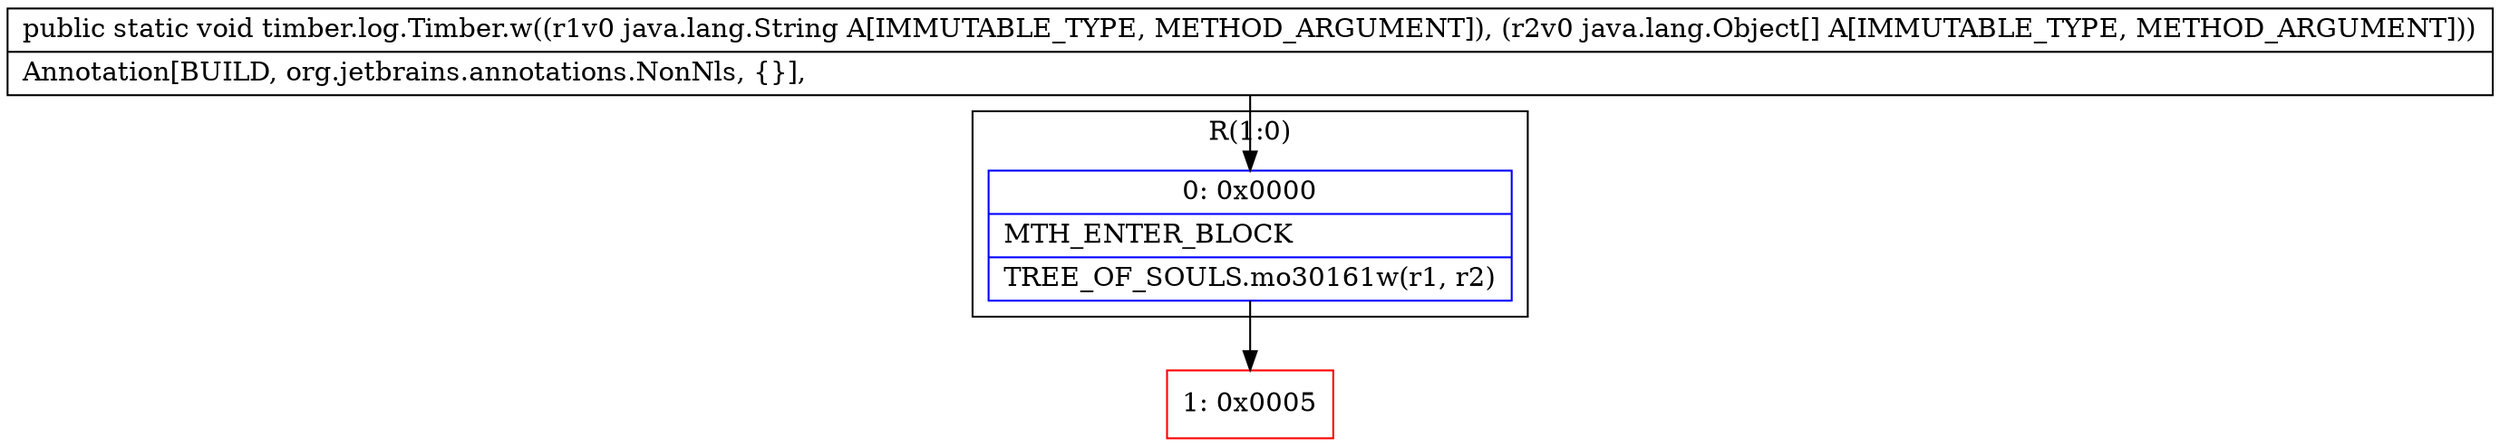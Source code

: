 digraph "CFG fortimber.log.Timber.w(Ljava\/lang\/String;[Ljava\/lang\/Object;)V" {
subgraph cluster_Region_681799212 {
label = "R(1:0)";
node [shape=record,color=blue];
Node_0 [shape=record,label="{0\:\ 0x0000|MTH_ENTER_BLOCK\l|TREE_OF_SOULS.mo30161w(r1, r2)\l}"];
}
Node_1 [shape=record,color=red,label="{1\:\ 0x0005}"];
MethodNode[shape=record,label="{public static void timber.log.Timber.w((r1v0 java.lang.String A[IMMUTABLE_TYPE, METHOD_ARGUMENT]), (r2v0 java.lang.Object[] A[IMMUTABLE_TYPE, METHOD_ARGUMENT]))  | Annotation[BUILD, org.jetbrains.annotations.NonNls, \{\}], \l}"];
MethodNode -> Node_0;
Node_0 -> Node_1;
}

